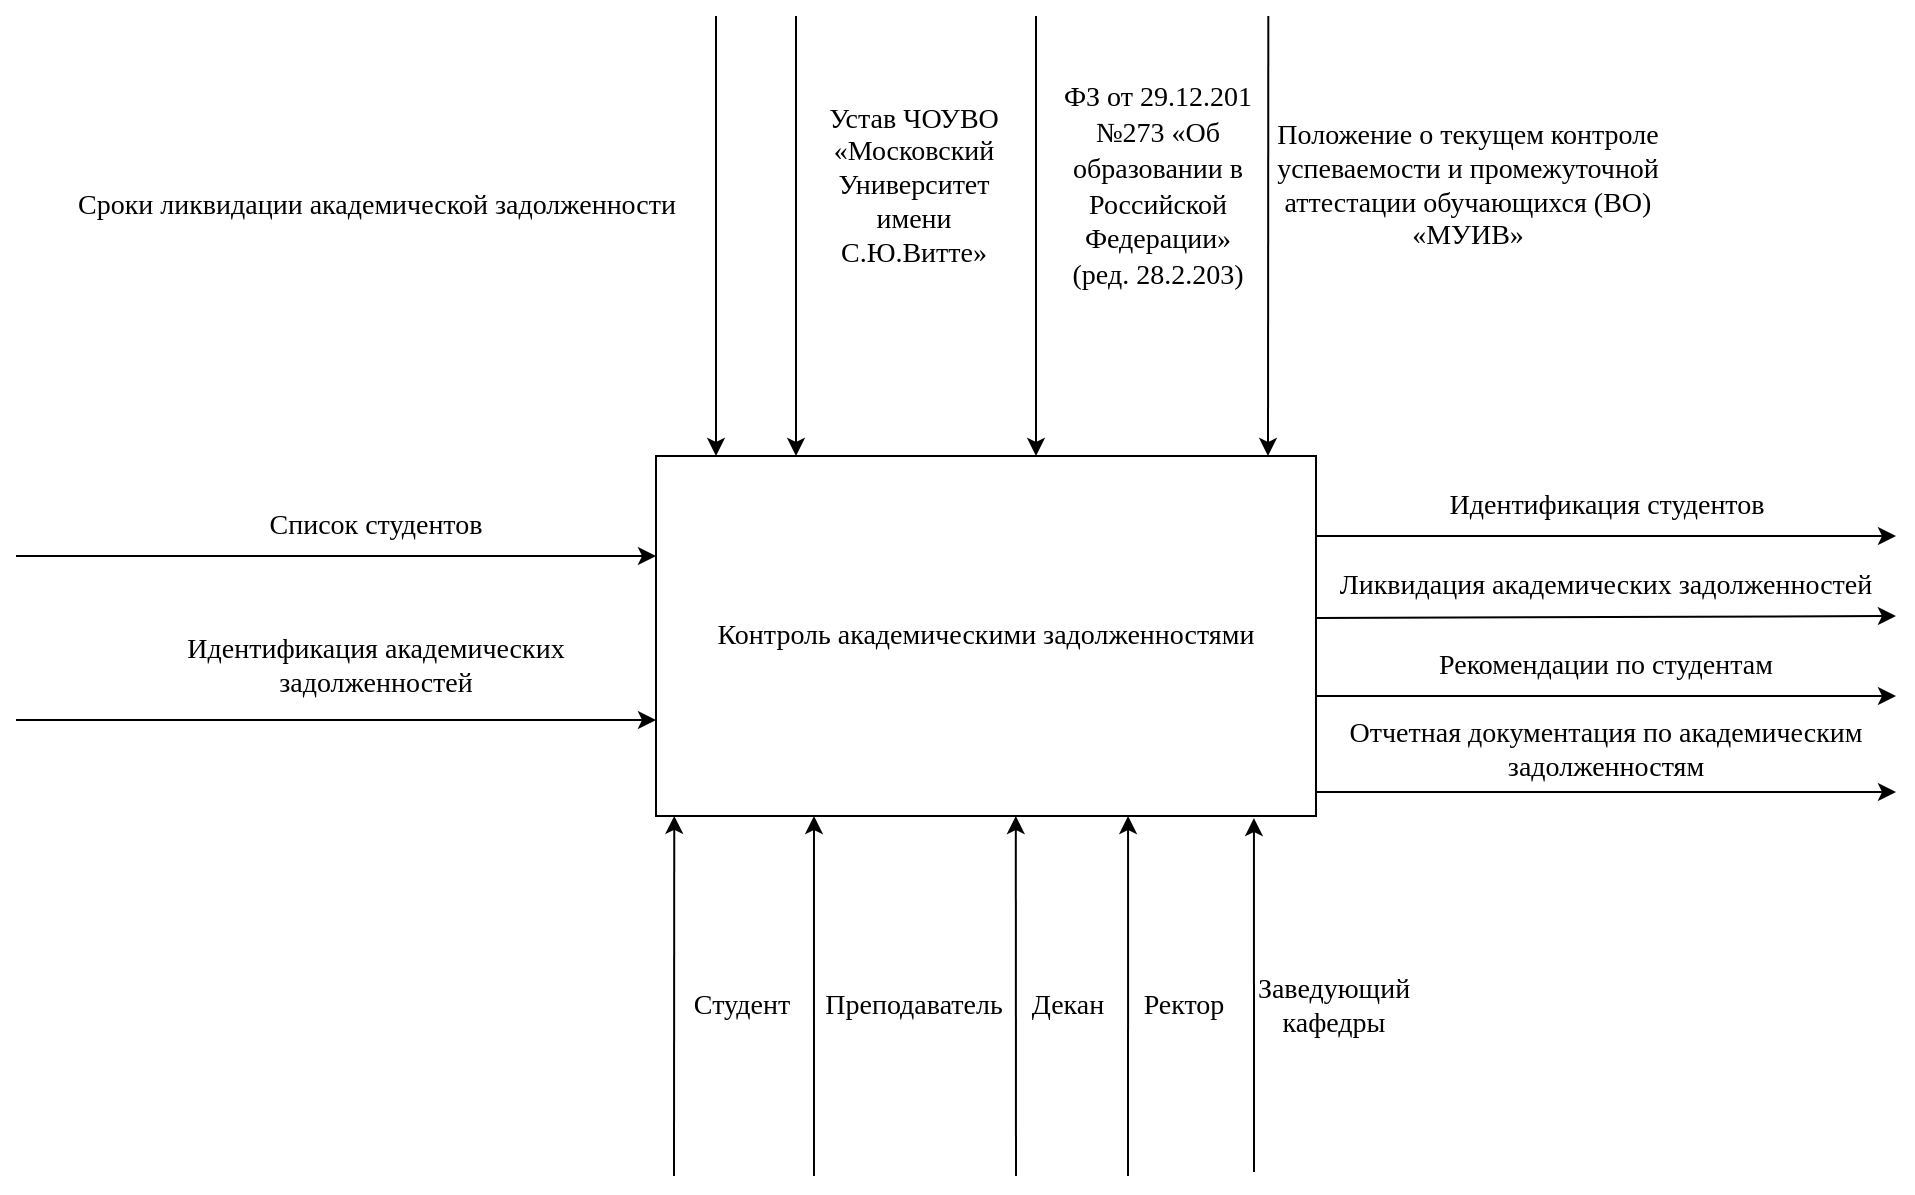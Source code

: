 <mxfile version="27.1.1">
  <diagram name="Страница — 1" id="71XvqlFOY5uaVvVxVcLu">
    <mxGraphModel dx="2245" dy="794" grid="1" gridSize="10" guides="1" tooltips="1" connect="1" arrows="1" fold="1" page="1" pageScale="1" pageWidth="827" pageHeight="1169" math="0" shadow="0">
      <root>
        <mxCell id="0" />
        <mxCell id="1" parent="0" />
        <mxCell id="1h9SFyMq9PNmET9vcSfO-1" value="&lt;font style=&quot;font-size: 14px;&quot; face=&quot;Times New Roman&quot;&gt;Контроль академическими задолженностями&lt;/font&gt;" style="rounded=0;whiteSpace=wrap;html=1;" parent="1" vertex="1">
          <mxGeometry x="140" y="360" width="330" height="180" as="geometry" />
        </mxCell>
        <mxCell id="1h9SFyMq9PNmET9vcSfO-3" value="" style="endArrow=classic;html=1;rounded=0;entryX=-0.003;entryY=0.444;entryDx=0;entryDy=0;entryPerimeter=0;" parent="1" edge="1">
          <mxGeometry width="50" height="50" relative="1" as="geometry">
            <mxPoint x="-180" y="410" as="sourcePoint" />
            <mxPoint x="140.0" y="410.0" as="targetPoint" />
          </mxGeometry>
        </mxCell>
        <mxCell id="1h9SFyMq9PNmET9vcSfO-8" value="" style="endArrow=classic;html=1;rounded=0;exitX=0.991;exitY=0.45;exitDx=0;exitDy=0;exitPerimeter=0;" parent="1" edge="1">
          <mxGeometry width="50" height="50" relative="1" as="geometry">
            <mxPoint x="470.0" y="441" as="sourcePoint" />
            <mxPoint x="759.97" y="440" as="targetPoint" />
          </mxGeometry>
        </mxCell>
        <mxCell id="1h9SFyMq9PNmET9vcSfO-9" value="" style="endArrow=classic;html=1;rounded=0;exitX=1;exitY=0.75;exitDx=0;exitDy=0;" parent="1" edge="1">
          <mxGeometry width="50" height="50" relative="1" as="geometry">
            <mxPoint x="470" y="480" as="sourcePoint" />
            <mxPoint x="760" y="480" as="targetPoint" />
          </mxGeometry>
        </mxCell>
        <mxCell id="1h9SFyMq9PNmET9vcSfO-11" value="&lt;font face=&quot;Times New Roman&quot;&gt;&lt;span style=&quot;font-size: 14px;&quot;&gt;Идентификация академических задолженностей&lt;/span&gt;&lt;/font&gt;" style="text;html=1;align=center;verticalAlign=middle;whiteSpace=wrap;rounded=0;" parent="1" vertex="1">
          <mxGeometry x="-125" y="450" width="250" height="30" as="geometry" />
        </mxCell>
        <mxCell id="1h9SFyMq9PNmET9vcSfO-12" value="&lt;font style=&quot;font-size: 14px;&quot; face=&quot;Times New Roman&quot;&gt;Сроки ликвидации академической задолженности&lt;/font&gt;" style="text;html=1;align=center;verticalAlign=middle;whiteSpace=wrap;rounded=0;" parent="1" vertex="1">
          <mxGeometry x="-157.5" y="220" width="315" height="30" as="geometry" />
        </mxCell>
        <mxCell id="1h9SFyMq9PNmET9vcSfO-13" value="" style="endArrow=classic;html=1;rounded=0;" parent="1" edge="1">
          <mxGeometry width="50" height="50" relative="1" as="geometry">
            <mxPoint x="210" y="140" as="sourcePoint" />
            <mxPoint x="210" y="360" as="targetPoint" />
          </mxGeometry>
        </mxCell>
        <mxCell id="1h9SFyMq9PNmET9vcSfO-14" value="" style="endArrow=classic;html=1;rounded=0;" parent="1" edge="1">
          <mxGeometry width="50" height="50" relative="1" as="geometry">
            <mxPoint x="330" y="140" as="sourcePoint" />
            <mxPoint x="330" y="360" as="targetPoint" />
          </mxGeometry>
        </mxCell>
        <mxCell id="1h9SFyMq9PNmET9vcSfO-15" value="" style="endArrow=classic;html=1;rounded=0;entryX=0.848;entryY=0;entryDx=0;entryDy=0;entryPerimeter=0;" parent="1" edge="1">
          <mxGeometry width="50" height="50" relative="1" as="geometry">
            <mxPoint x="446.16" y="140" as="sourcePoint" />
            <mxPoint x="446.0" y="360" as="targetPoint" />
          </mxGeometry>
        </mxCell>
        <mxCell id="1h9SFyMq9PNmET9vcSfO-16" value="&lt;font style=&quot;font-size: 14px;&quot;&gt;&lt;font face=&quot;Times New Roman&quot;&gt;ФЗ от 29.12.201 №273 «Об образовании в Российской Федерации» (ред.&amp;nbsp;&lt;/font&gt;&lt;span style=&quot;font-family: &amp;quot;Times New Roman&amp;quot;, serif;&quot;&gt;28.2.203)&lt;/span&gt;&lt;/font&gt;" style="text;html=1;align=center;verticalAlign=middle;whiteSpace=wrap;rounded=0;" parent="1" vertex="1">
          <mxGeometry x="336" y="210" width="110" height="30" as="geometry" />
        </mxCell>
        <mxCell id="1h9SFyMq9PNmET9vcSfO-20" value="&lt;font style=&quot;font-size: 14px;&quot; face=&quot;Times New Roman&quot;&gt;Устав ЧОУВО «Московский Университет имени С.Ю.Витте»&lt;/font&gt;" style="text;html=1;align=center;verticalAlign=middle;whiteSpace=wrap;rounded=0;" parent="1" vertex="1">
          <mxGeometry x="214" y="210" width="110" height="30" as="geometry" />
        </mxCell>
        <mxCell id="1h9SFyMq9PNmET9vcSfO-22" value="&lt;font face=&quot;Times New Roman&quot;&gt;&lt;span style=&quot;font-size: 14px;&quot;&gt;Положение о текущем контроле успеваемости и промежуточной аттестации обучающихся (ВО) «МУИВ»&lt;/span&gt;&lt;/font&gt;" style="text;html=1;align=center;verticalAlign=middle;whiteSpace=wrap;rounded=0;" parent="1" vertex="1">
          <mxGeometry x="446" y="210" width="200" height="30" as="geometry" />
        </mxCell>
        <mxCell id="1h9SFyMq9PNmET9vcSfO-24" value="" style="endArrow=classic;html=1;rounded=0;entryX=0.061;entryY=0.983;entryDx=0;entryDy=0;entryPerimeter=0;" parent="1" edge="1">
          <mxGeometry width="50" height="50" relative="1" as="geometry">
            <mxPoint x="149" y="720" as="sourcePoint" />
            <mxPoint x="149.13" y="539.94" as="targetPoint" />
          </mxGeometry>
        </mxCell>
        <mxCell id="1h9SFyMq9PNmET9vcSfO-26" value="" style="endArrow=classic;html=1;rounded=0;entryX=0.303;entryY=1;entryDx=0;entryDy=0;entryPerimeter=0;" parent="1" edge="1">
          <mxGeometry width="50" height="50" relative="1" as="geometry">
            <mxPoint x="219" y="720" as="sourcePoint" />
            <mxPoint x="218.99" y="540" as="targetPoint" />
          </mxGeometry>
        </mxCell>
        <mxCell id="1h9SFyMq9PNmET9vcSfO-27" value="&lt;font style=&quot;font-size: 14px;&quot; face=&quot;Times New Roman&quot;&gt;Студент&lt;/font&gt;" style="text;html=1;align=center;verticalAlign=middle;whiteSpace=wrap;rounded=0;" parent="1" vertex="1">
          <mxGeometry x="153" y="620" width="60" height="30" as="geometry" />
        </mxCell>
        <mxCell id="1h9SFyMq9PNmET9vcSfO-28" value="&lt;font style=&quot;font-size: 14px;&quot; face=&quot;Times New Roman&quot;&gt;Преподаватель&lt;/font&gt;" style="text;html=1;align=center;verticalAlign=middle;whiteSpace=wrap;rounded=0;" parent="1" vertex="1">
          <mxGeometry x="239" y="620" width="60" height="30" as="geometry" />
        </mxCell>
        <mxCell id="1h9SFyMq9PNmET9vcSfO-29" value="&lt;font style=&quot;font-size: 14px;&quot; face=&quot;Times New Roman&quot;&gt;Ликвидация академических задолженностей&lt;/font&gt;" style="text;html=1;align=center;verticalAlign=middle;whiteSpace=wrap;rounded=0;" parent="1" vertex="1">
          <mxGeometry x="470" y="410" width="290" height="30" as="geometry" />
        </mxCell>
        <mxCell id="1h9SFyMq9PNmET9vcSfO-30" value="&lt;font face=&quot;Times New Roman&quot;&gt;&lt;span style=&quot;font-size: 14px;&quot;&gt;Отчетная документация по академическим задолженностям&lt;/span&gt;&lt;/font&gt;" style="text;html=1;align=center;verticalAlign=middle;whiteSpace=wrap;rounded=0;" parent="1" vertex="1">
          <mxGeometry x="470" y="492" width="290" height="30" as="geometry" />
        </mxCell>
        <mxCell id="1h9SFyMq9PNmET9vcSfO-32" value="" style="endArrow=classic;html=1;rounded=0;entryX=0.63;entryY=1;entryDx=0;entryDy=0;entryPerimeter=0;" parent="1" edge="1">
          <mxGeometry width="50" height="50" relative="1" as="geometry">
            <mxPoint x="320" y="720" as="sourcePoint" />
            <mxPoint x="319.9" y="540" as="targetPoint" />
          </mxGeometry>
        </mxCell>
        <mxCell id="1h9SFyMq9PNmET9vcSfO-33" value="&lt;font style=&quot;font-size: 14px;&quot; face=&quot;Times New Roman&quot;&gt;Декан&lt;/font&gt;" style="text;html=1;align=center;verticalAlign=middle;whiteSpace=wrap;rounded=0;" parent="1" vertex="1">
          <mxGeometry x="316" y="620" width="60" height="30" as="geometry" />
        </mxCell>
        <mxCell id="1h9SFyMq9PNmET9vcSfO-34" value="" style="endArrow=classic;html=1;rounded=0;entryX=0.788;entryY=1;entryDx=0;entryDy=0;entryPerimeter=0;" parent="1" edge="1">
          <mxGeometry width="50" height="50" relative="1" as="geometry">
            <mxPoint x="376" y="720" as="sourcePoint" />
            <mxPoint x="376.04" y="540" as="targetPoint" />
          </mxGeometry>
        </mxCell>
        <mxCell id="1h9SFyMq9PNmET9vcSfO-35" value="&lt;font style=&quot;font-size: 14px;&quot; face=&quot;Times New Roman&quot;&gt;Ректор&lt;/font&gt;" style="text;html=1;align=center;verticalAlign=middle;whiteSpace=wrap;rounded=0;" parent="1" vertex="1">
          <mxGeometry x="374" y="620" width="60" height="30" as="geometry" />
        </mxCell>
        <mxCell id="1h9SFyMq9PNmET9vcSfO-37" value="" style="endArrow=classic;html=1;rounded=0;entryX=0.906;entryY=1.017;entryDx=0;entryDy=0;entryPerimeter=0;" parent="1" edge="1">
          <mxGeometry width="50" height="50" relative="1" as="geometry">
            <mxPoint x="439" y="718" as="sourcePoint" />
            <mxPoint x="438.98" y="541.06" as="targetPoint" />
          </mxGeometry>
        </mxCell>
        <mxCell id="1h9SFyMq9PNmET9vcSfO-38" value="&lt;font face=&quot;Times New Roman&quot;&gt;&lt;span style=&quot;font-size: 14px;&quot;&gt;Заведующий кафедры&lt;/span&gt;&lt;/font&gt;" style="text;html=1;align=center;verticalAlign=middle;whiteSpace=wrap;rounded=0;" parent="1" vertex="1">
          <mxGeometry x="449" y="620" width="60" height="30" as="geometry" />
        </mxCell>
        <mxCell id="CTbC-ZEKR2ZN7XLM5YSv-1" value="" style="endArrow=classic;html=1;rounded=0;" parent="1" edge="1">
          <mxGeometry width="50" height="50" relative="1" as="geometry">
            <mxPoint x="170" y="140" as="sourcePoint" />
            <mxPoint x="170" y="360" as="targetPoint" />
          </mxGeometry>
        </mxCell>
        <mxCell id="6NRUmBvfEJ5Wp4lcxduk-1" value="" style="endArrow=classic;html=1;rounded=0;" parent="1" edge="1">
          <mxGeometry width="50" height="50" relative="1" as="geometry">
            <mxPoint x="470" y="528" as="sourcePoint" />
            <mxPoint x="760" y="528" as="targetPoint" />
          </mxGeometry>
        </mxCell>
        <mxCell id="6NRUmBvfEJ5Wp4lcxduk-2" value="&lt;span style=&quot;font-family: &amp;quot;Times New Roman&amp;quot;;&quot;&gt;&lt;font style=&quot;font-size: 14px;&quot;&gt;Рекомендации по студентам&lt;/font&gt;&lt;/span&gt;" style="text;html=1;align=center;verticalAlign=middle;whiteSpace=wrap;rounded=0;" parent="1" vertex="1">
          <mxGeometry x="470" y="450" width="290" height="30" as="geometry" />
        </mxCell>
        <mxCell id="M5PRCGUDXNCUccHfGEjx-1" value="" style="endArrow=classic;html=1;rounded=0;" parent="1" edge="1">
          <mxGeometry width="50" height="50" relative="1" as="geometry">
            <mxPoint x="470" y="400" as="sourcePoint" />
            <mxPoint x="760" y="400" as="targetPoint" />
          </mxGeometry>
        </mxCell>
        <mxCell id="M5PRCGUDXNCUccHfGEjx-2" value="&lt;span style=&quot;font-family: &amp;quot;Times New Roman&amp;quot;; font-size: 14px;&quot;&gt;Идентификация студентов&lt;/span&gt;" style="text;html=1;align=center;verticalAlign=middle;whiteSpace=wrap;rounded=0;" parent="1" vertex="1">
          <mxGeometry x="482.5" y="370" width="265" height="30" as="geometry" />
        </mxCell>
        <mxCell id="M5PRCGUDXNCUccHfGEjx-3" value="" style="endArrow=classic;html=1;rounded=0;entryX=-0.003;entryY=0.444;entryDx=0;entryDy=0;entryPerimeter=0;" parent="1" edge="1">
          <mxGeometry width="50" height="50" relative="1" as="geometry">
            <mxPoint x="-180" y="492" as="sourcePoint" />
            <mxPoint x="140.0" y="492.0" as="targetPoint" />
          </mxGeometry>
        </mxCell>
        <mxCell id="M5PRCGUDXNCUccHfGEjx-4" value="&lt;font face=&quot;Times New Roman&quot;&gt;&lt;span style=&quot;font-size: 14px;&quot;&gt;Список студентов&lt;/span&gt;&lt;/font&gt;" style="text;html=1;align=center;verticalAlign=middle;whiteSpace=wrap;rounded=0;" parent="1" vertex="1">
          <mxGeometry x="-125" y="380" width="250" height="30" as="geometry" />
        </mxCell>
      </root>
    </mxGraphModel>
  </diagram>
</mxfile>
